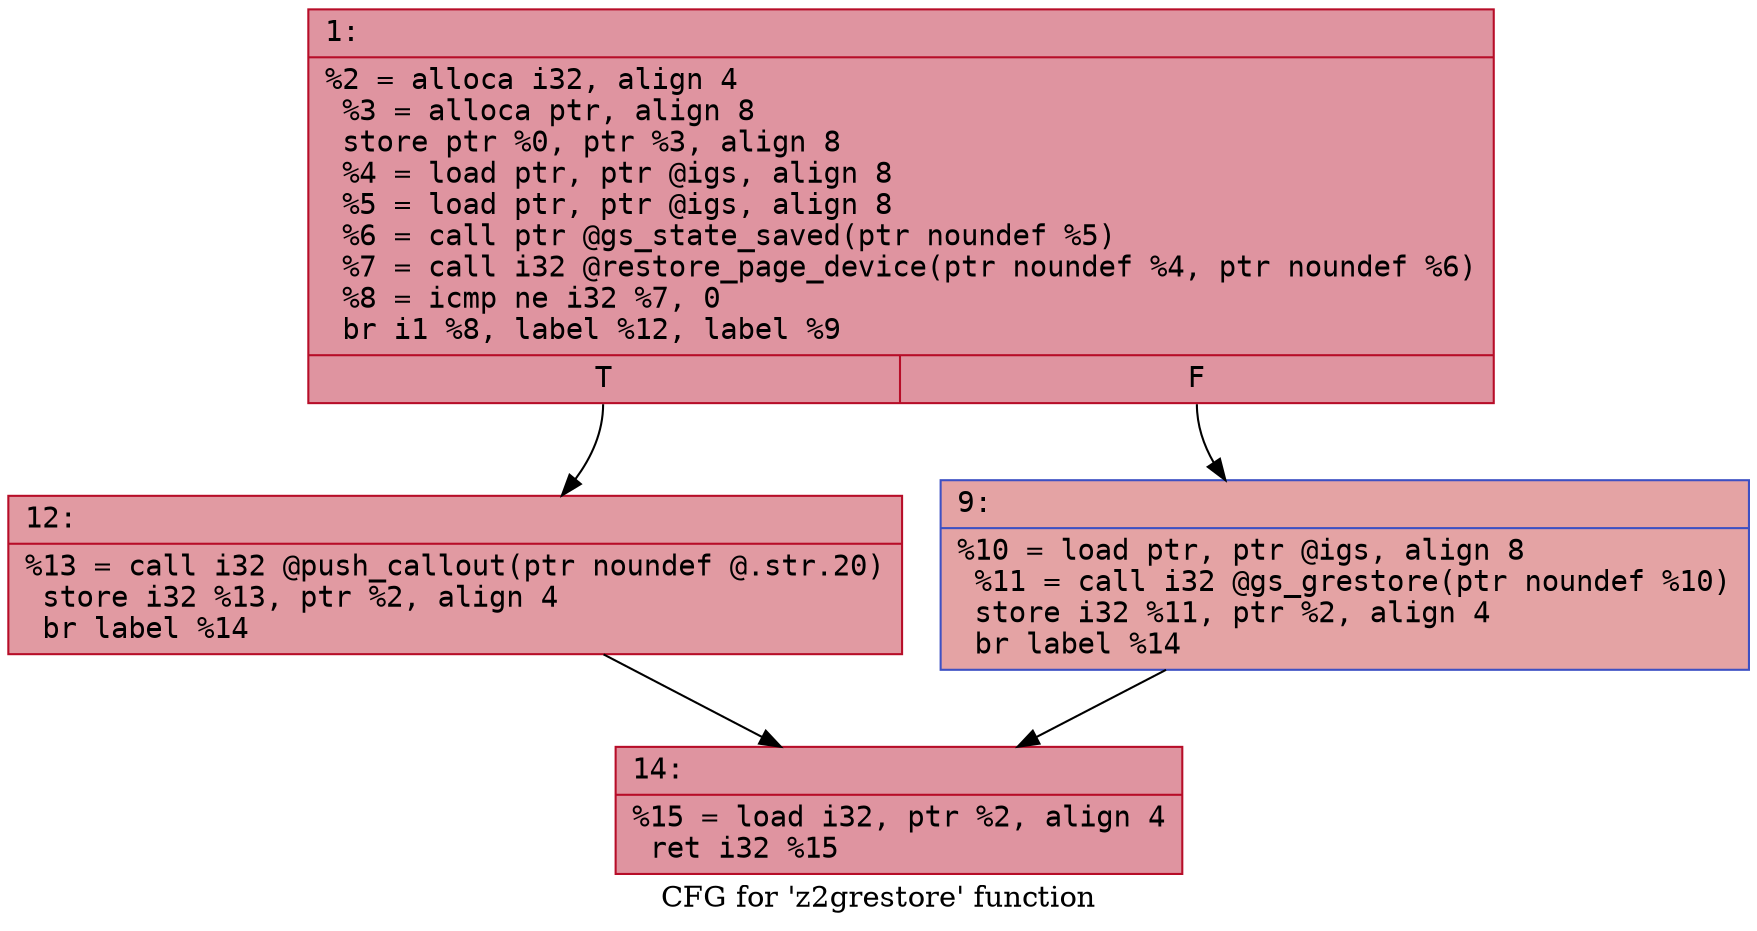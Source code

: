 digraph "CFG for 'z2grestore' function" {
	label="CFG for 'z2grestore' function";

	Node0x60000010f200 [shape=record,color="#b70d28ff", style=filled, fillcolor="#b70d2870" fontname="Courier",label="{1:\l|  %2 = alloca i32, align 4\l  %3 = alloca ptr, align 8\l  store ptr %0, ptr %3, align 8\l  %4 = load ptr, ptr @igs, align 8\l  %5 = load ptr, ptr @igs, align 8\l  %6 = call ptr @gs_state_saved(ptr noundef %5)\l  %7 = call i32 @restore_page_device(ptr noundef %4, ptr noundef %6)\l  %8 = icmp ne i32 %7, 0\l  br i1 %8, label %12, label %9\l|{<s0>T|<s1>F}}"];
	Node0x60000010f200:s0 -> Node0x60000010f2a0[tooltip="1 -> 12\nProbability 62.50%" ];
	Node0x60000010f200:s1 -> Node0x60000010f250[tooltip="1 -> 9\nProbability 37.50%" ];
	Node0x60000010f250 [shape=record,color="#3d50c3ff", style=filled, fillcolor="#c32e3170" fontname="Courier",label="{9:\l|  %10 = load ptr, ptr @igs, align 8\l  %11 = call i32 @gs_grestore(ptr noundef %10)\l  store i32 %11, ptr %2, align 4\l  br label %14\l}"];
	Node0x60000010f250 -> Node0x60000010f2f0[tooltip="9 -> 14\nProbability 100.00%" ];
	Node0x60000010f2a0 [shape=record,color="#b70d28ff", style=filled, fillcolor="#bb1b2c70" fontname="Courier",label="{12:\l|  %13 = call i32 @push_callout(ptr noundef @.str.20)\l  store i32 %13, ptr %2, align 4\l  br label %14\l}"];
	Node0x60000010f2a0 -> Node0x60000010f2f0[tooltip="12 -> 14\nProbability 100.00%" ];
	Node0x60000010f2f0 [shape=record,color="#b70d28ff", style=filled, fillcolor="#b70d2870" fontname="Courier",label="{14:\l|  %15 = load i32, ptr %2, align 4\l  ret i32 %15\l}"];
}
